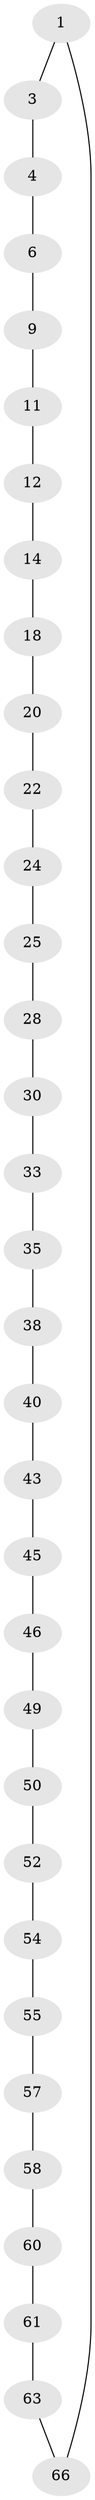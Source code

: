 // original degree distribution, {2: 1.0}
// Generated by graph-tools (version 1.1) at 2025/20/03/04/25 18:20:21]
// undirected, 33 vertices, 33 edges
graph export_dot {
graph [start="1"]
  node [color=gray90,style=filled];
  1 [super="+2+67"];
  3;
  4 [super="+5"];
  6 [super="+7"];
  9 [super="+10"];
  11;
  12 [super="+13"];
  14 [super="+15"];
  18 [super="+19"];
  20 [super="+21"];
  22 [super="+23"];
  24;
  25 [super="+26"];
  28 [super="+29"];
  30 [super="+31"];
  33 [super="+34"];
  35 [super="+36"];
  38 [super="+39"];
  40 [super="+41"];
  43 [super="+44"];
  45;
  46 [super="+47"];
  49;
  50 [super="+51"];
  52 [super="+53"];
  54;
  55 [super="+56"];
  57;
  58 [super="+59"];
  60;
  61 [super="+62"];
  63 [super="+64"];
  66;
  1 -- 3;
  1 -- 66;
  3 -- 4;
  4 -- 6;
  6 -- 9;
  9 -- 11;
  11 -- 12;
  12 -- 14;
  14 -- 18;
  18 -- 20;
  20 -- 22;
  22 -- 24;
  24 -- 25;
  25 -- 28;
  28 -- 30;
  30 -- 33;
  33 -- 35;
  35 -- 38;
  38 -- 40;
  40 -- 43;
  43 -- 45;
  45 -- 46;
  46 -- 49;
  49 -- 50;
  50 -- 52;
  52 -- 54;
  54 -- 55;
  55 -- 57;
  57 -- 58;
  58 -- 60;
  60 -- 61;
  61 -- 63;
  63 -- 66;
}

